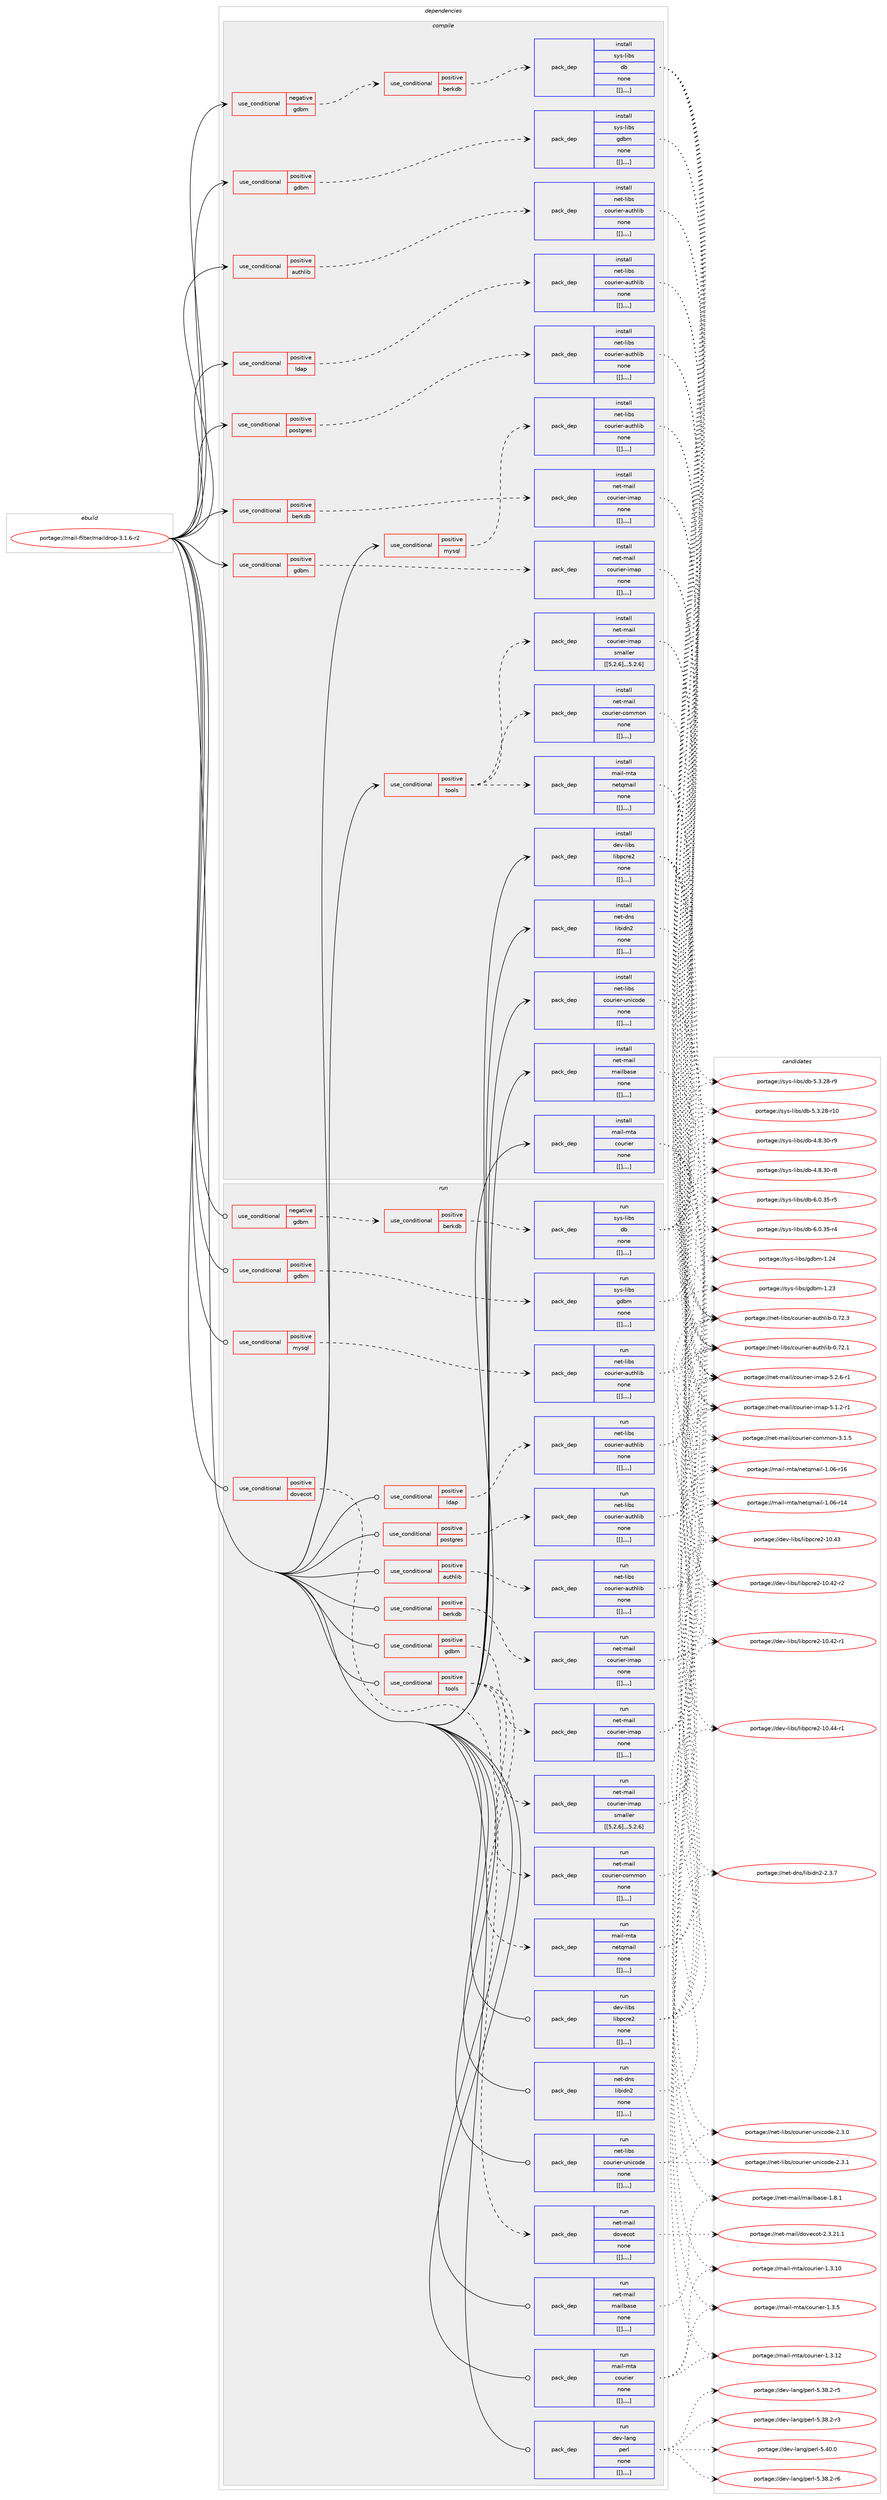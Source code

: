 digraph prolog {

# *************
# Graph options
# *************

newrank=true;
concentrate=true;
compound=true;
graph [rankdir=LR,fontname=Helvetica,fontsize=10,ranksep=1.5];#, ranksep=2.5, nodesep=0.2];
edge  [arrowhead=vee];
node  [fontname=Helvetica,fontsize=10];

# **********
# The ebuild
# **********

subgraph cluster_leftcol {
color=gray;
label=<<i>ebuild</i>>;
id [label="portage://mail-filter/maildrop-3.1.6-r2", color=red, width=4, href="../mail-filter/maildrop-3.1.6-r2.svg"];
}

# ****************
# The dependencies
# ****************

subgraph cluster_midcol {
color=gray;
label=<<i>dependencies</i>>;
subgraph cluster_compile {
fillcolor="#eeeeee";
style=filled;
label=<<i>compile</i>>;
subgraph cond72644 {
dependency292304 [label=<<TABLE BORDER="0" CELLBORDER="1" CELLSPACING="0" CELLPADDING="4"><TR><TD ROWSPAN="3" CELLPADDING="10">use_conditional</TD></TR><TR><TD>negative</TD></TR><TR><TD>gdbm</TD></TR></TABLE>>, shape=none, color=red];
subgraph cond72645 {
dependency292305 [label=<<TABLE BORDER="0" CELLBORDER="1" CELLSPACING="0" CELLPADDING="4"><TR><TD ROWSPAN="3" CELLPADDING="10">use_conditional</TD></TR><TR><TD>positive</TD></TR><TR><TD>berkdb</TD></TR></TABLE>>, shape=none, color=red];
subgraph pack217226 {
dependency292306 [label=<<TABLE BORDER="0" CELLBORDER="1" CELLSPACING="0" CELLPADDING="4" WIDTH="220"><TR><TD ROWSPAN="6" CELLPADDING="30">pack_dep</TD></TR><TR><TD WIDTH="110">install</TD></TR><TR><TD>sys-libs</TD></TR><TR><TD>db</TD></TR><TR><TD>none</TD></TR><TR><TD>[[],,,,]</TD></TR></TABLE>>, shape=none, color=blue];
}
dependency292305:e -> dependency292306:w [weight=20,style="dashed",arrowhead="vee"];
}
dependency292304:e -> dependency292305:w [weight=20,style="dashed",arrowhead="vee"];
}
id:e -> dependency292304:w [weight=20,style="solid",arrowhead="vee"];
subgraph cond72646 {
dependency292307 [label=<<TABLE BORDER="0" CELLBORDER="1" CELLSPACING="0" CELLPADDING="4"><TR><TD ROWSPAN="3" CELLPADDING="10">use_conditional</TD></TR><TR><TD>positive</TD></TR><TR><TD>authlib</TD></TR></TABLE>>, shape=none, color=red];
subgraph pack217227 {
dependency292308 [label=<<TABLE BORDER="0" CELLBORDER="1" CELLSPACING="0" CELLPADDING="4" WIDTH="220"><TR><TD ROWSPAN="6" CELLPADDING="30">pack_dep</TD></TR><TR><TD WIDTH="110">install</TD></TR><TR><TD>net-libs</TD></TR><TR><TD>courier-authlib</TD></TR><TR><TD>none</TD></TR><TR><TD>[[],,,,]</TD></TR></TABLE>>, shape=none, color=blue];
}
dependency292307:e -> dependency292308:w [weight=20,style="dashed",arrowhead="vee"];
}
id:e -> dependency292307:w [weight=20,style="solid",arrowhead="vee"];
subgraph cond72647 {
dependency292309 [label=<<TABLE BORDER="0" CELLBORDER="1" CELLSPACING="0" CELLPADDING="4"><TR><TD ROWSPAN="3" CELLPADDING="10">use_conditional</TD></TR><TR><TD>positive</TD></TR><TR><TD>berkdb</TD></TR></TABLE>>, shape=none, color=red];
subgraph pack217228 {
dependency292310 [label=<<TABLE BORDER="0" CELLBORDER="1" CELLSPACING="0" CELLPADDING="4" WIDTH="220"><TR><TD ROWSPAN="6" CELLPADDING="30">pack_dep</TD></TR><TR><TD WIDTH="110">install</TD></TR><TR><TD>net-mail</TD></TR><TR><TD>courier-imap</TD></TR><TR><TD>none</TD></TR><TR><TD>[[],,,,]</TD></TR></TABLE>>, shape=none, color=blue];
}
dependency292309:e -> dependency292310:w [weight=20,style="dashed",arrowhead="vee"];
}
id:e -> dependency292309:w [weight=20,style="solid",arrowhead="vee"];
subgraph cond72648 {
dependency292311 [label=<<TABLE BORDER="0" CELLBORDER="1" CELLSPACING="0" CELLPADDING="4"><TR><TD ROWSPAN="3" CELLPADDING="10">use_conditional</TD></TR><TR><TD>positive</TD></TR><TR><TD>gdbm</TD></TR></TABLE>>, shape=none, color=red];
subgraph pack217229 {
dependency292312 [label=<<TABLE BORDER="0" CELLBORDER="1" CELLSPACING="0" CELLPADDING="4" WIDTH="220"><TR><TD ROWSPAN="6" CELLPADDING="30">pack_dep</TD></TR><TR><TD WIDTH="110">install</TD></TR><TR><TD>net-mail</TD></TR><TR><TD>courier-imap</TD></TR><TR><TD>none</TD></TR><TR><TD>[[],,,,]</TD></TR></TABLE>>, shape=none, color=blue];
}
dependency292311:e -> dependency292312:w [weight=20,style="dashed",arrowhead="vee"];
}
id:e -> dependency292311:w [weight=20,style="solid",arrowhead="vee"];
subgraph cond72649 {
dependency292313 [label=<<TABLE BORDER="0" CELLBORDER="1" CELLSPACING="0" CELLPADDING="4"><TR><TD ROWSPAN="3" CELLPADDING="10">use_conditional</TD></TR><TR><TD>positive</TD></TR><TR><TD>gdbm</TD></TR></TABLE>>, shape=none, color=red];
subgraph pack217230 {
dependency292314 [label=<<TABLE BORDER="0" CELLBORDER="1" CELLSPACING="0" CELLPADDING="4" WIDTH="220"><TR><TD ROWSPAN="6" CELLPADDING="30">pack_dep</TD></TR><TR><TD WIDTH="110">install</TD></TR><TR><TD>sys-libs</TD></TR><TR><TD>gdbm</TD></TR><TR><TD>none</TD></TR><TR><TD>[[],,,,]</TD></TR></TABLE>>, shape=none, color=blue];
}
dependency292313:e -> dependency292314:w [weight=20,style="dashed",arrowhead="vee"];
}
id:e -> dependency292313:w [weight=20,style="solid",arrowhead="vee"];
subgraph cond72650 {
dependency292315 [label=<<TABLE BORDER="0" CELLBORDER="1" CELLSPACING="0" CELLPADDING="4"><TR><TD ROWSPAN="3" CELLPADDING="10">use_conditional</TD></TR><TR><TD>positive</TD></TR><TR><TD>ldap</TD></TR></TABLE>>, shape=none, color=red];
subgraph pack217231 {
dependency292316 [label=<<TABLE BORDER="0" CELLBORDER="1" CELLSPACING="0" CELLPADDING="4" WIDTH="220"><TR><TD ROWSPAN="6" CELLPADDING="30">pack_dep</TD></TR><TR><TD WIDTH="110">install</TD></TR><TR><TD>net-libs</TD></TR><TR><TD>courier-authlib</TD></TR><TR><TD>none</TD></TR><TR><TD>[[],,,,]</TD></TR></TABLE>>, shape=none, color=blue];
}
dependency292315:e -> dependency292316:w [weight=20,style="dashed",arrowhead="vee"];
}
id:e -> dependency292315:w [weight=20,style="solid",arrowhead="vee"];
subgraph cond72651 {
dependency292317 [label=<<TABLE BORDER="0" CELLBORDER="1" CELLSPACING="0" CELLPADDING="4"><TR><TD ROWSPAN="3" CELLPADDING="10">use_conditional</TD></TR><TR><TD>positive</TD></TR><TR><TD>mysql</TD></TR></TABLE>>, shape=none, color=red];
subgraph pack217232 {
dependency292318 [label=<<TABLE BORDER="0" CELLBORDER="1" CELLSPACING="0" CELLPADDING="4" WIDTH="220"><TR><TD ROWSPAN="6" CELLPADDING="30">pack_dep</TD></TR><TR><TD WIDTH="110">install</TD></TR><TR><TD>net-libs</TD></TR><TR><TD>courier-authlib</TD></TR><TR><TD>none</TD></TR><TR><TD>[[],,,,]</TD></TR></TABLE>>, shape=none, color=blue];
}
dependency292317:e -> dependency292318:w [weight=20,style="dashed",arrowhead="vee"];
}
id:e -> dependency292317:w [weight=20,style="solid",arrowhead="vee"];
subgraph cond72652 {
dependency292319 [label=<<TABLE BORDER="0" CELLBORDER="1" CELLSPACING="0" CELLPADDING="4"><TR><TD ROWSPAN="3" CELLPADDING="10">use_conditional</TD></TR><TR><TD>positive</TD></TR><TR><TD>postgres</TD></TR></TABLE>>, shape=none, color=red];
subgraph pack217233 {
dependency292320 [label=<<TABLE BORDER="0" CELLBORDER="1" CELLSPACING="0" CELLPADDING="4" WIDTH="220"><TR><TD ROWSPAN="6" CELLPADDING="30">pack_dep</TD></TR><TR><TD WIDTH="110">install</TD></TR><TR><TD>net-libs</TD></TR><TR><TD>courier-authlib</TD></TR><TR><TD>none</TD></TR><TR><TD>[[],,,,]</TD></TR></TABLE>>, shape=none, color=blue];
}
dependency292319:e -> dependency292320:w [weight=20,style="dashed",arrowhead="vee"];
}
id:e -> dependency292319:w [weight=20,style="solid",arrowhead="vee"];
subgraph cond72653 {
dependency292321 [label=<<TABLE BORDER="0" CELLBORDER="1" CELLSPACING="0" CELLPADDING="4"><TR><TD ROWSPAN="3" CELLPADDING="10">use_conditional</TD></TR><TR><TD>positive</TD></TR><TR><TD>tools</TD></TR></TABLE>>, shape=none, color=red];
subgraph pack217234 {
dependency292322 [label=<<TABLE BORDER="0" CELLBORDER="1" CELLSPACING="0" CELLPADDING="4" WIDTH="220"><TR><TD ROWSPAN="6" CELLPADDING="30">pack_dep</TD></TR><TR><TD WIDTH="110">install</TD></TR><TR><TD>mail-mta</TD></TR><TR><TD>netqmail</TD></TR><TR><TD>none</TD></TR><TR><TD>[[],,,,]</TD></TR></TABLE>>, shape=none, color=blue];
}
dependency292321:e -> dependency292322:w [weight=20,style="dashed",arrowhead="vee"];
subgraph pack217235 {
dependency292323 [label=<<TABLE BORDER="0" CELLBORDER="1" CELLSPACING="0" CELLPADDING="4" WIDTH="220"><TR><TD ROWSPAN="6" CELLPADDING="30">pack_dep</TD></TR><TR><TD WIDTH="110">install</TD></TR><TR><TD>net-mail</TD></TR><TR><TD>courier-imap</TD></TR><TR><TD>smaller</TD></TR><TR><TD>[[5,2,6],,,5.2.6]</TD></TR></TABLE>>, shape=none, color=blue];
}
dependency292321:e -> dependency292323:w [weight=20,style="dashed",arrowhead="vee"];
subgraph pack217236 {
dependency292324 [label=<<TABLE BORDER="0" CELLBORDER="1" CELLSPACING="0" CELLPADDING="4" WIDTH="220"><TR><TD ROWSPAN="6" CELLPADDING="30">pack_dep</TD></TR><TR><TD WIDTH="110">install</TD></TR><TR><TD>net-mail</TD></TR><TR><TD>courier-common</TD></TR><TR><TD>none</TD></TR><TR><TD>[[],,,,]</TD></TR></TABLE>>, shape=none, color=blue];
}
dependency292321:e -> dependency292324:w [weight=20,style="dashed",arrowhead="vee"];
}
id:e -> dependency292321:w [weight=20,style="solid",arrowhead="vee"];
subgraph pack217237 {
dependency292325 [label=<<TABLE BORDER="0" CELLBORDER="1" CELLSPACING="0" CELLPADDING="4" WIDTH="220"><TR><TD ROWSPAN="6" CELLPADDING="30">pack_dep</TD></TR><TR><TD WIDTH="110">install</TD></TR><TR><TD>dev-libs</TD></TR><TR><TD>libpcre2</TD></TR><TR><TD>none</TD></TR><TR><TD>[[],,,,]</TD></TR></TABLE>>, shape=none, color=blue];
}
id:e -> dependency292325:w [weight=20,style="solid",arrowhead="vee"];
subgraph pack217238 {
dependency292326 [label=<<TABLE BORDER="0" CELLBORDER="1" CELLSPACING="0" CELLPADDING="4" WIDTH="220"><TR><TD ROWSPAN="6" CELLPADDING="30">pack_dep</TD></TR><TR><TD WIDTH="110">install</TD></TR><TR><TD>net-dns</TD></TR><TR><TD>libidn2</TD></TR><TR><TD>none</TD></TR><TR><TD>[[],,,,]</TD></TR></TABLE>>, shape=none, color=blue];
}
id:e -> dependency292326:w [weight=20,style="solid",arrowhead="vee"];
subgraph pack217239 {
dependency292327 [label=<<TABLE BORDER="0" CELLBORDER="1" CELLSPACING="0" CELLPADDING="4" WIDTH="220"><TR><TD ROWSPAN="6" CELLPADDING="30">pack_dep</TD></TR><TR><TD WIDTH="110">install</TD></TR><TR><TD>net-libs</TD></TR><TR><TD>courier-unicode</TD></TR><TR><TD>none</TD></TR><TR><TD>[[],,,,]</TD></TR></TABLE>>, shape=none, color=blue];
}
id:e -> dependency292327:w [weight=20,style="solid",arrowhead="vee"];
subgraph pack217240 {
dependency292328 [label=<<TABLE BORDER="0" CELLBORDER="1" CELLSPACING="0" CELLPADDING="4" WIDTH="220"><TR><TD ROWSPAN="6" CELLPADDING="30">pack_dep</TD></TR><TR><TD WIDTH="110">install</TD></TR><TR><TD>net-mail</TD></TR><TR><TD>mailbase</TD></TR><TR><TD>none</TD></TR><TR><TD>[[],,,,]</TD></TR></TABLE>>, shape=none, color=blue];
}
id:e -> dependency292328:w [weight=20,style="solid",arrowhead="vee"];
subgraph pack217241 {
dependency292329 [label=<<TABLE BORDER="0" CELLBORDER="1" CELLSPACING="0" CELLPADDING="4" WIDTH="220"><TR><TD ROWSPAN="6" CELLPADDING="30">pack_dep</TD></TR><TR><TD WIDTH="110">install</TD></TR><TR><TD>mail-mta</TD></TR><TR><TD>courier</TD></TR><TR><TD>none</TD></TR><TR><TD>[[],,,,]</TD></TR></TABLE>>, shape=none, color=blue];
}
id:e -> dependency292329:w [weight=20,style="solid",arrowhead="vee"];
}
subgraph cluster_compileandrun {
fillcolor="#eeeeee";
style=filled;
label=<<i>compile and run</i>>;
}
subgraph cluster_run {
fillcolor="#eeeeee";
style=filled;
label=<<i>run</i>>;
subgraph cond72654 {
dependency292330 [label=<<TABLE BORDER="0" CELLBORDER="1" CELLSPACING="0" CELLPADDING="4"><TR><TD ROWSPAN="3" CELLPADDING="10">use_conditional</TD></TR><TR><TD>negative</TD></TR><TR><TD>gdbm</TD></TR></TABLE>>, shape=none, color=red];
subgraph cond72655 {
dependency292331 [label=<<TABLE BORDER="0" CELLBORDER="1" CELLSPACING="0" CELLPADDING="4"><TR><TD ROWSPAN="3" CELLPADDING="10">use_conditional</TD></TR><TR><TD>positive</TD></TR><TR><TD>berkdb</TD></TR></TABLE>>, shape=none, color=red];
subgraph pack217242 {
dependency292332 [label=<<TABLE BORDER="0" CELLBORDER="1" CELLSPACING="0" CELLPADDING="4" WIDTH="220"><TR><TD ROWSPAN="6" CELLPADDING="30">pack_dep</TD></TR><TR><TD WIDTH="110">run</TD></TR><TR><TD>sys-libs</TD></TR><TR><TD>db</TD></TR><TR><TD>none</TD></TR><TR><TD>[[],,,,]</TD></TR></TABLE>>, shape=none, color=blue];
}
dependency292331:e -> dependency292332:w [weight=20,style="dashed",arrowhead="vee"];
}
dependency292330:e -> dependency292331:w [weight=20,style="dashed",arrowhead="vee"];
}
id:e -> dependency292330:w [weight=20,style="solid",arrowhead="odot"];
subgraph cond72656 {
dependency292333 [label=<<TABLE BORDER="0" CELLBORDER="1" CELLSPACING="0" CELLPADDING="4"><TR><TD ROWSPAN="3" CELLPADDING="10">use_conditional</TD></TR><TR><TD>positive</TD></TR><TR><TD>authlib</TD></TR></TABLE>>, shape=none, color=red];
subgraph pack217243 {
dependency292334 [label=<<TABLE BORDER="0" CELLBORDER="1" CELLSPACING="0" CELLPADDING="4" WIDTH="220"><TR><TD ROWSPAN="6" CELLPADDING="30">pack_dep</TD></TR><TR><TD WIDTH="110">run</TD></TR><TR><TD>net-libs</TD></TR><TR><TD>courier-authlib</TD></TR><TR><TD>none</TD></TR><TR><TD>[[],,,,]</TD></TR></TABLE>>, shape=none, color=blue];
}
dependency292333:e -> dependency292334:w [weight=20,style="dashed",arrowhead="vee"];
}
id:e -> dependency292333:w [weight=20,style="solid",arrowhead="odot"];
subgraph cond72657 {
dependency292335 [label=<<TABLE BORDER="0" CELLBORDER="1" CELLSPACING="0" CELLPADDING="4"><TR><TD ROWSPAN="3" CELLPADDING="10">use_conditional</TD></TR><TR><TD>positive</TD></TR><TR><TD>berkdb</TD></TR></TABLE>>, shape=none, color=red];
subgraph pack217244 {
dependency292336 [label=<<TABLE BORDER="0" CELLBORDER="1" CELLSPACING="0" CELLPADDING="4" WIDTH="220"><TR><TD ROWSPAN="6" CELLPADDING="30">pack_dep</TD></TR><TR><TD WIDTH="110">run</TD></TR><TR><TD>net-mail</TD></TR><TR><TD>courier-imap</TD></TR><TR><TD>none</TD></TR><TR><TD>[[],,,,]</TD></TR></TABLE>>, shape=none, color=blue];
}
dependency292335:e -> dependency292336:w [weight=20,style="dashed",arrowhead="vee"];
}
id:e -> dependency292335:w [weight=20,style="solid",arrowhead="odot"];
subgraph cond72658 {
dependency292337 [label=<<TABLE BORDER="0" CELLBORDER="1" CELLSPACING="0" CELLPADDING="4"><TR><TD ROWSPAN="3" CELLPADDING="10">use_conditional</TD></TR><TR><TD>positive</TD></TR><TR><TD>dovecot</TD></TR></TABLE>>, shape=none, color=red];
subgraph pack217245 {
dependency292338 [label=<<TABLE BORDER="0" CELLBORDER="1" CELLSPACING="0" CELLPADDING="4" WIDTH="220"><TR><TD ROWSPAN="6" CELLPADDING="30">pack_dep</TD></TR><TR><TD WIDTH="110">run</TD></TR><TR><TD>net-mail</TD></TR><TR><TD>dovecot</TD></TR><TR><TD>none</TD></TR><TR><TD>[[],,,,]</TD></TR></TABLE>>, shape=none, color=blue];
}
dependency292337:e -> dependency292338:w [weight=20,style="dashed",arrowhead="vee"];
}
id:e -> dependency292337:w [weight=20,style="solid",arrowhead="odot"];
subgraph cond72659 {
dependency292339 [label=<<TABLE BORDER="0" CELLBORDER="1" CELLSPACING="0" CELLPADDING="4"><TR><TD ROWSPAN="3" CELLPADDING="10">use_conditional</TD></TR><TR><TD>positive</TD></TR><TR><TD>gdbm</TD></TR></TABLE>>, shape=none, color=red];
subgraph pack217246 {
dependency292340 [label=<<TABLE BORDER="0" CELLBORDER="1" CELLSPACING="0" CELLPADDING="4" WIDTH="220"><TR><TD ROWSPAN="6" CELLPADDING="30">pack_dep</TD></TR><TR><TD WIDTH="110">run</TD></TR><TR><TD>net-mail</TD></TR><TR><TD>courier-imap</TD></TR><TR><TD>none</TD></TR><TR><TD>[[],,,,]</TD></TR></TABLE>>, shape=none, color=blue];
}
dependency292339:e -> dependency292340:w [weight=20,style="dashed",arrowhead="vee"];
}
id:e -> dependency292339:w [weight=20,style="solid",arrowhead="odot"];
subgraph cond72660 {
dependency292341 [label=<<TABLE BORDER="0" CELLBORDER="1" CELLSPACING="0" CELLPADDING="4"><TR><TD ROWSPAN="3" CELLPADDING="10">use_conditional</TD></TR><TR><TD>positive</TD></TR><TR><TD>gdbm</TD></TR></TABLE>>, shape=none, color=red];
subgraph pack217247 {
dependency292342 [label=<<TABLE BORDER="0" CELLBORDER="1" CELLSPACING="0" CELLPADDING="4" WIDTH="220"><TR><TD ROWSPAN="6" CELLPADDING="30">pack_dep</TD></TR><TR><TD WIDTH="110">run</TD></TR><TR><TD>sys-libs</TD></TR><TR><TD>gdbm</TD></TR><TR><TD>none</TD></TR><TR><TD>[[],,,,]</TD></TR></TABLE>>, shape=none, color=blue];
}
dependency292341:e -> dependency292342:w [weight=20,style="dashed",arrowhead="vee"];
}
id:e -> dependency292341:w [weight=20,style="solid",arrowhead="odot"];
subgraph cond72661 {
dependency292343 [label=<<TABLE BORDER="0" CELLBORDER="1" CELLSPACING="0" CELLPADDING="4"><TR><TD ROWSPAN="3" CELLPADDING="10">use_conditional</TD></TR><TR><TD>positive</TD></TR><TR><TD>ldap</TD></TR></TABLE>>, shape=none, color=red];
subgraph pack217248 {
dependency292344 [label=<<TABLE BORDER="0" CELLBORDER="1" CELLSPACING="0" CELLPADDING="4" WIDTH="220"><TR><TD ROWSPAN="6" CELLPADDING="30">pack_dep</TD></TR><TR><TD WIDTH="110">run</TD></TR><TR><TD>net-libs</TD></TR><TR><TD>courier-authlib</TD></TR><TR><TD>none</TD></TR><TR><TD>[[],,,,]</TD></TR></TABLE>>, shape=none, color=blue];
}
dependency292343:e -> dependency292344:w [weight=20,style="dashed",arrowhead="vee"];
}
id:e -> dependency292343:w [weight=20,style="solid",arrowhead="odot"];
subgraph cond72662 {
dependency292345 [label=<<TABLE BORDER="0" CELLBORDER="1" CELLSPACING="0" CELLPADDING="4"><TR><TD ROWSPAN="3" CELLPADDING="10">use_conditional</TD></TR><TR><TD>positive</TD></TR><TR><TD>mysql</TD></TR></TABLE>>, shape=none, color=red];
subgraph pack217249 {
dependency292346 [label=<<TABLE BORDER="0" CELLBORDER="1" CELLSPACING="0" CELLPADDING="4" WIDTH="220"><TR><TD ROWSPAN="6" CELLPADDING="30">pack_dep</TD></TR><TR><TD WIDTH="110">run</TD></TR><TR><TD>net-libs</TD></TR><TR><TD>courier-authlib</TD></TR><TR><TD>none</TD></TR><TR><TD>[[],,,,]</TD></TR></TABLE>>, shape=none, color=blue];
}
dependency292345:e -> dependency292346:w [weight=20,style="dashed",arrowhead="vee"];
}
id:e -> dependency292345:w [weight=20,style="solid",arrowhead="odot"];
subgraph cond72663 {
dependency292347 [label=<<TABLE BORDER="0" CELLBORDER="1" CELLSPACING="0" CELLPADDING="4"><TR><TD ROWSPAN="3" CELLPADDING="10">use_conditional</TD></TR><TR><TD>positive</TD></TR><TR><TD>postgres</TD></TR></TABLE>>, shape=none, color=red];
subgraph pack217250 {
dependency292348 [label=<<TABLE BORDER="0" CELLBORDER="1" CELLSPACING="0" CELLPADDING="4" WIDTH="220"><TR><TD ROWSPAN="6" CELLPADDING="30">pack_dep</TD></TR><TR><TD WIDTH="110">run</TD></TR><TR><TD>net-libs</TD></TR><TR><TD>courier-authlib</TD></TR><TR><TD>none</TD></TR><TR><TD>[[],,,,]</TD></TR></TABLE>>, shape=none, color=blue];
}
dependency292347:e -> dependency292348:w [weight=20,style="dashed",arrowhead="vee"];
}
id:e -> dependency292347:w [weight=20,style="solid",arrowhead="odot"];
subgraph cond72664 {
dependency292349 [label=<<TABLE BORDER="0" CELLBORDER="1" CELLSPACING="0" CELLPADDING="4"><TR><TD ROWSPAN="3" CELLPADDING="10">use_conditional</TD></TR><TR><TD>positive</TD></TR><TR><TD>tools</TD></TR></TABLE>>, shape=none, color=red];
subgraph pack217251 {
dependency292350 [label=<<TABLE BORDER="0" CELLBORDER="1" CELLSPACING="0" CELLPADDING="4" WIDTH="220"><TR><TD ROWSPAN="6" CELLPADDING="30">pack_dep</TD></TR><TR><TD WIDTH="110">run</TD></TR><TR><TD>mail-mta</TD></TR><TR><TD>netqmail</TD></TR><TR><TD>none</TD></TR><TR><TD>[[],,,,]</TD></TR></TABLE>>, shape=none, color=blue];
}
dependency292349:e -> dependency292350:w [weight=20,style="dashed",arrowhead="vee"];
subgraph pack217252 {
dependency292351 [label=<<TABLE BORDER="0" CELLBORDER="1" CELLSPACING="0" CELLPADDING="4" WIDTH="220"><TR><TD ROWSPAN="6" CELLPADDING="30">pack_dep</TD></TR><TR><TD WIDTH="110">run</TD></TR><TR><TD>net-mail</TD></TR><TR><TD>courier-imap</TD></TR><TR><TD>smaller</TD></TR><TR><TD>[[5,2,6],,,5.2.6]</TD></TR></TABLE>>, shape=none, color=blue];
}
dependency292349:e -> dependency292351:w [weight=20,style="dashed",arrowhead="vee"];
subgraph pack217253 {
dependency292352 [label=<<TABLE BORDER="0" CELLBORDER="1" CELLSPACING="0" CELLPADDING="4" WIDTH="220"><TR><TD ROWSPAN="6" CELLPADDING="30">pack_dep</TD></TR><TR><TD WIDTH="110">run</TD></TR><TR><TD>net-mail</TD></TR><TR><TD>courier-common</TD></TR><TR><TD>none</TD></TR><TR><TD>[[],,,,]</TD></TR></TABLE>>, shape=none, color=blue];
}
dependency292349:e -> dependency292352:w [weight=20,style="dashed",arrowhead="vee"];
}
id:e -> dependency292349:w [weight=20,style="solid",arrowhead="odot"];
subgraph pack217254 {
dependency292353 [label=<<TABLE BORDER="0" CELLBORDER="1" CELLSPACING="0" CELLPADDING="4" WIDTH="220"><TR><TD ROWSPAN="6" CELLPADDING="30">pack_dep</TD></TR><TR><TD WIDTH="110">run</TD></TR><TR><TD>dev-lang</TD></TR><TR><TD>perl</TD></TR><TR><TD>none</TD></TR><TR><TD>[[],,,,]</TD></TR></TABLE>>, shape=none, color=blue];
}
id:e -> dependency292353:w [weight=20,style="solid",arrowhead="odot"];
subgraph pack217255 {
dependency292354 [label=<<TABLE BORDER="0" CELLBORDER="1" CELLSPACING="0" CELLPADDING="4" WIDTH="220"><TR><TD ROWSPAN="6" CELLPADDING="30">pack_dep</TD></TR><TR><TD WIDTH="110">run</TD></TR><TR><TD>dev-libs</TD></TR><TR><TD>libpcre2</TD></TR><TR><TD>none</TD></TR><TR><TD>[[],,,,]</TD></TR></TABLE>>, shape=none, color=blue];
}
id:e -> dependency292354:w [weight=20,style="solid",arrowhead="odot"];
subgraph pack217256 {
dependency292355 [label=<<TABLE BORDER="0" CELLBORDER="1" CELLSPACING="0" CELLPADDING="4" WIDTH="220"><TR><TD ROWSPAN="6" CELLPADDING="30">pack_dep</TD></TR><TR><TD WIDTH="110">run</TD></TR><TR><TD>net-dns</TD></TR><TR><TD>libidn2</TD></TR><TR><TD>none</TD></TR><TR><TD>[[],,,,]</TD></TR></TABLE>>, shape=none, color=blue];
}
id:e -> dependency292355:w [weight=20,style="solid",arrowhead="odot"];
subgraph pack217257 {
dependency292356 [label=<<TABLE BORDER="0" CELLBORDER="1" CELLSPACING="0" CELLPADDING="4" WIDTH="220"><TR><TD ROWSPAN="6" CELLPADDING="30">pack_dep</TD></TR><TR><TD WIDTH="110">run</TD></TR><TR><TD>net-libs</TD></TR><TR><TD>courier-unicode</TD></TR><TR><TD>none</TD></TR><TR><TD>[[],,,,]</TD></TR></TABLE>>, shape=none, color=blue];
}
id:e -> dependency292356:w [weight=20,style="solid",arrowhead="odot"];
subgraph pack217258 {
dependency292357 [label=<<TABLE BORDER="0" CELLBORDER="1" CELLSPACING="0" CELLPADDING="4" WIDTH="220"><TR><TD ROWSPAN="6" CELLPADDING="30">pack_dep</TD></TR><TR><TD WIDTH="110">run</TD></TR><TR><TD>net-mail</TD></TR><TR><TD>mailbase</TD></TR><TR><TD>none</TD></TR><TR><TD>[[],,,,]</TD></TR></TABLE>>, shape=none, color=blue];
}
id:e -> dependency292357:w [weight=20,style="solid",arrowhead="odot"];
subgraph pack217259 {
dependency292358 [label=<<TABLE BORDER="0" CELLBORDER="1" CELLSPACING="0" CELLPADDING="4" WIDTH="220"><TR><TD ROWSPAN="6" CELLPADDING="30">pack_dep</TD></TR><TR><TD WIDTH="110">run</TD></TR><TR><TD>mail-mta</TD></TR><TR><TD>courier</TD></TR><TR><TD>none</TD></TR><TR><TD>[[],,,,]</TD></TR></TABLE>>, shape=none, color=blue];
}
id:e -> dependency292358:w [weight=20,style="solid",arrowhead="odot"];
}
}

# **************
# The candidates
# **************

subgraph cluster_choices {
rank=same;
color=gray;
label=<<i>candidates</i>>;

subgraph choice217226 {
color=black;
nodesep=1;
choice11512111545108105981154710098455446484651534511453 [label="portage://sys-libs/db-6.0.35-r5", color=red, width=4,href="../sys-libs/db-6.0.35-r5.svg"];
choice11512111545108105981154710098455446484651534511452 [label="portage://sys-libs/db-6.0.35-r4", color=red, width=4,href="../sys-libs/db-6.0.35-r4.svg"];
choice11512111545108105981154710098455346514650564511457 [label="portage://sys-libs/db-5.3.28-r9", color=red, width=4,href="../sys-libs/db-5.3.28-r9.svg"];
choice1151211154510810598115471009845534651465056451144948 [label="portage://sys-libs/db-5.3.28-r10", color=red, width=4,href="../sys-libs/db-5.3.28-r10.svg"];
choice11512111545108105981154710098455246564651484511457 [label="portage://sys-libs/db-4.8.30-r9", color=red, width=4,href="../sys-libs/db-4.8.30-r9.svg"];
choice11512111545108105981154710098455246564651484511456 [label="portage://sys-libs/db-4.8.30-r8", color=red, width=4,href="../sys-libs/db-4.8.30-r8.svg"];
dependency292306:e -> choice11512111545108105981154710098455446484651534511453:w [style=dotted,weight="100"];
dependency292306:e -> choice11512111545108105981154710098455446484651534511452:w [style=dotted,weight="100"];
dependency292306:e -> choice11512111545108105981154710098455346514650564511457:w [style=dotted,weight="100"];
dependency292306:e -> choice1151211154510810598115471009845534651465056451144948:w [style=dotted,weight="100"];
dependency292306:e -> choice11512111545108105981154710098455246564651484511457:w [style=dotted,weight="100"];
dependency292306:e -> choice11512111545108105981154710098455246564651484511456:w [style=dotted,weight="100"];
}
subgraph choice217227 {
color=black;
nodesep=1;
choice1101011164510810598115479911111711410510111445971171161041081059845484655504651 [label="portage://net-libs/courier-authlib-0.72.3", color=red, width=4,href="../net-libs/courier-authlib-0.72.3.svg"];
choice1101011164510810598115479911111711410510111445971171161041081059845484655504649 [label="portage://net-libs/courier-authlib-0.72.1", color=red, width=4,href="../net-libs/courier-authlib-0.72.1.svg"];
dependency292308:e -> choice1101011164510810598115479911111711410510111445971171161041081059845484655504651:w [style=dotted,weight="100"];
dependency292308:e -> choice1101011164510810598115479911111711410510111445971171161041081059845484655504649:w [style=dotted,weight="100"];
}
subgraph choice217228 {
color=black;
nodesep=1;
choice1101011164510997105108479911111711410510111445105109971124553465046544511449 [label="portage://net-mail/courier-imap-5.2.6-r1", color=red, width=4,href="../net-mail/courier-imap-5.2.6-r1.svg"];
choice1101011164510997105108479911111711410510111445105109971124553464946504511449 [label="portage://net-mail/courier-imap-5.1.2-r1", color=red, width=4,href="../net-mail/courier-imap-5.1.2-r1.svg"];
dependency292310:e -> choice1101011164510997105108479911111711410510111445105109971124553465046544511449:w [style=dotted,weight="100"];
dependency292310:e -> choice1101011164510997105108479911111711410510111445105109971124553464946504511449:w [style=dotted,weight="100"];
}
subgraph choice217229 {
color=black;
nodesep=1;
choice1101011164510997105108479911111711410510111445105109971124553465046544511449 [label="portage://net-mail/courier-imap-5.2.6-r1", color=red, width=4,href="../net-mail/courier-imap-5.2.6-r1.svg"];
choice1101011164510997105108479911111711410510111445105109971124553464946504511449 [label="portage://net-mail/courier-imap-5.1.2-r1", color=red, width=4,href="../net-mail/courier-imap-5.1.2-r1.svg"];
dependency292312:e -> choice1101011164510997105108479911111711410510111445105109971124553465046544511449:w [style=dotted,weight="100"];
dependency292312:e -> choice1101011164510997105108479911111711410510111445105109971124553464946504511449:w [style=dotted,weight="100"];
}
subgraph choice217230 {
color=black;
nodesep=1;
choice115121115451081059811547103100981094549465052 [label="portage://sys-libs/gdbm-1.24", color=red, width=4,href="../sys-libs/gdbm-1.24.svg"];
choice115121115451081059811547103100981094549465051 [label="portage://sys-libs/gdbm-1.23", color=red, width=4,href="../sys-libs/gdbm-1.23.svg"];
dependency292314:e -> choice115121115451081059811547103100981094549465052:w [style=dotted,weight="100"];
dependency292314:e -> choice115121115451081059811547103100981094549465051:w [style=dotted,weight="100"];
}
subgraph choice217231 {
color=black;
nodesep=1;
choice1101011164510810598115479911111711410510111445971171161041081059845484655504651 [label="portage://net-libs/courier-authlib-0.72.3", color=red, width=4,href="../net-libs/courier-authlib-0.72.3.svg"];
choice1101011164510810598115479911111711410510111445971171161041081059845484655504649 [label="portage://net-libs/courier-authlib-0.72.1", color=red, width=4,href="../net-libs/courier-authlib-0.72.1.svg"];
dependency292316:e -> choice1101011164510810598115479911111711410510111445971171161041081059845484655504651:w [style=dotted,weight="100"];
dependency292316:e -> choice1101011164510810598115479911111711410510111445971171161041081059845484655504649:w [style=dotted,weight="100"];
}
subgraph choice217232 {
color=black;
nodesep=1;
choice1101011164510810598115479911111711410510111445971171161041081059845484655504651 [label="portage://net-libs/courier-authlib-0.72.3", color=red, width=4,href="../net-libs/courier-authlib-0.72.3.svg"];
choice1101011164510810598115479911111711410510111445971171161041081059845484655504649 [label="portage://net-libs/courier-authlib-0.72.1", color=red, width=4,href="../net-libs/courier-authlib-0.72.1.svg"];
dependency292318:e -> choice1101011164510810598115479911111711410510111445971171161041081059845484655504651:w [style=dotted,weight="100"];
dependency292318:e -> choice1101011164510810598115479911111711410510111445971171161041081059845484655504649:w [style=dotted,weight="100"];
}
subgraph choice217233 {
color=black;
nodesep=1;
choice1101011164510810598115479911111711410510111445971171161041081059845484655504651 [label="portage://net-libs/courier-authlib-0.72.3", color=red, width=4,href="../net-libs/courier-authlib-0.72.3.svg"];
choice1101011164510810598115479911111711410510111445971171161041081059845484655504649 [label="portage://net-libs/courier-authlib-0.72.1", color=red, width=4,href="../net-libs/courier-authlib-0.72.1.svg"];
dependency292320:e -> choice1101011164510810598115479911111711410510111445971171161041081059845484655504651:w [style=dotted,weight="100"];
dependency292320:e -> choice1101011164510810598115479911111711410510111445971171161041081059845484655504649:w [style=dotted,weight="100"];
}
subgraph choice217234 {
color=black;
nodesep=1;
choice10997105108451091169747110101116113109971051084549464854451144954 [label="portage://mail-mta/netqmail-1.06-r16", color=red, width=4,href="../mail-mta/netqmail-1.06-r16.svg"];
choice10997105108451091169747110101116113109971051084549464854451144952 [label="portage://mail-mta/netqmail-1.06-r14", color=red, width=4,href="../mail-mta/netqmail-1.06-r14.svg"];
dependency292322:e -> choice10997105108451091169747110101116113109971051084549464854451144954:w [style=dotted,weight="100"];
dependency292322:e -> choice10997105108451091169747110101116113109971051084549464854451144952:w [style=dotted,weight="100"];
}
subgraph choice217235 {
color=black;
nodesep=1;
choice1101011164510997105108479911111711410510111445105109971124553465046544511449 [label="portage://net-mail/courier-imap-5.2.6-r1", color=red, width=4,href="../net-mail/courier-imap-5.2.6-r1.svg"];
choice1101011164510997105108479911111711410510111445105109971124553464946504511449 [label="portage://net-mail/courier-imap-5.1.2-r1", color=red, width=4,href="../net-mail/courier-imap-5.1.2-r1.svg"];
dependency292323:e -> choice1101011164510997105108479911111711410510111445105109971124553465046544511449:w [style=dotted,weight="100"];
dependency292323:e -> choice1101011164510997105108479911111711410510111445105109971124553464946504511449:w [style=dotted,weight="100"];
}
subgraph choice217236 {
color=black;
nodesep=1;
choice110101116451099710510847991111171141051011144599111109109111110455146494653 [label="portage://net-mail/courier-common-3.1.5", color=red, width=4,href="../net-mail/courier-common-3.1.5.svg"];
dependency292324:e -> choice110101116451099710510847991111171141051011144599111109109111110455146494653:w [style=dotted,weight="100"];
}
subgraph choice217237 {
color=black;
nodesep=1;
choice1001011184510810598115471081059811299114101504549484652524511449 [label="portage://dev-libs/libpcre2-10.44-r1", color=red, width=4,href="../dev-libs/libpcre2-10.44-r1.svg"];
choice100101118451081059811547108105981129911410150454948465251 [label="portage://dev-libs/libpcre2-10.43", color=red, width=4,href="../dev-libs/libpcre2-10.43.svg"];
choice1001011184510810598115471081059811299114101504549484652504511450 [label="portage://dev-libs/libpcre2-10.42-r2", color=red, width=4,href="../dev-libs/libpcre2-10.42-r2.svg"];
choice1001011184510810598115471081059811299114101504549484652504511449 [label="portage://dev-libs/libpcre2-10.42-r1", color=red, width=4,href="../dev-libs/libpcre2-10.42-r1.svg"];
dependency292325:e -> choice1001011184510810598115471081059811299114101504549484652524511449:w [style=dotted,weight="100"];
dependency292325:e -> choice100101118451081059811547108105981129911410150454948465251:w [style=dotted,weight="100"];
dependency292325:e -> choice1001011184510810598115471081059811299114101504549484652504511450:w [style=dotted,weight="100"];
dependency292325:e -> choice1001011184510810598115471081059811299114101504549484652504511449:w [style=dotted,weight="100"];
}
subgraph choice217238 {
color=black;
nodesep=1;
choice11010111645100110115471081059810510011050455046514655 [label="portage://net-dns/libidn2-2.3.7", color=red, width=4,href="../net-dns/libidn2-2.3.7.svg"];
dependency292326:e -> choice11010111645100110115471081059810510011050455046514655:w [style=dotted,weight="100"];
}
subgraph choice217239 {
color=black;
nodesep=1;
choice110101116451081059811547991111171141051011144511711010599111100101455046514649 [label="portage://net-libs/courier-unicode-2.3.1", color=red, width=4,href="../net-libs/courier-unicode-2.3.1.svg"];
choice110101116451081059811547991111171141051011144511711010599111100101455046514648 [label="portage://net-libs/courier-unicode-2.3.0", color=red, width=4,href="../net-libs/courier-unicode-2.3.0.svg"];
dependency292327:e -> choice110101116451081059811547991111171141051011144511711010599111100101455046514649:w [style=dotted,weight="100"];
dependency292327:e -> choice110101116451081059811547991111171141051011144511711010599111100101455046514648:w [style=dotted,weight="100"];
}
subgraph choice217240 {
color=black;
nodesep=1;
choice110101116451099710510847109971051089897115101454946564649 [label="portage://net-mail/mailbase-1.8.1", color=red, width=4,href="../net-mail/mailbase-1.8.1.svg"];
dependency292328:e -> choice110101116451099710510847109971051089897115101454946564649:w [style=dotted,weight="100"];
}
subgraph choice217241 {
color=black;
nodesep=1;
choice109971051084510911697479911111711410510111445494651464950 [label="portage://mail-mta/courier-1.3.12", color=red, width=4,href="../mail-mta/courier-1.3.12.svg"];
choice109971051084510911697479911111711410510111445494651464948 [label="portage://mail-mta/courier-1.3.10", color=red, width=4,href="../mail-mta/courier-1.3.10.svg"];
choice1099710510845109116974799111117114105101114454946514653 [label="portage://mail-mta/courier-1.3.5", color=red, width=4,href="../mail-mta/courier-1.3.5.svg"];
dependency292329:e -> choice109971051084510911697479911111711410510111445494651464950:w [style=dotted,weight="100"];
dependency292329:e -> choice109971051084510911697479911111711410510111445494651464948:w [style=dotted,weight="100"];
dependency292329:e -> choice1099710510845109116974799111117114105101114454946514653:w [style=dotted,weight="100"];
}
subgraph choice217242 {
color=black;
nodesep=1;
choice11512111545108105981154710098455446484651534511453 [label="portage://sys-libs/db-6.0.35-r5", color=red, width=4,href="../sys-libs/db-6.0.35-r5.svg"];
choice11512111545108105981154710098455446484651534511452 [label="portage://sys-libs/db-6.0.35-r4", color=red, width=4,href="../sys-libs/db-6.0.35-r4.svg"];
choice11512111545108105981154710098455346514650564511457 [label="portage://sys-libs/db-5.3.28-r9", color=red, width=4,href="../sys-libs/db-5.3.28-r9.svg"];
choice1151211154510810598115471009845534651465056451144948 [label="portage://sys-libs/db-5.3.28-r10", color=red, width=4,href="../sys-libs/db-5.3.28-r10.svg"];
choice11512111545108105981154710098455246564651484511457 [label="portage://sys-libs/db-4.8.30-r9", color=red, width=4,href="../sys-libs/db-4.8.30-r9.svg"];
choice11512111545108105981154710098455246564651484511456 [label="portage://sys-libs/db-4.8.30-r8", color=red, width=4,href="../sys-libs/db-4.8.30-r8.svg"];
dependency292332:e -> choice11512111545108105981154710098455446484651534511453:w [style=dotted,weight="100"];
dependency292332:e -> choice11512111545108105981154710098455446484651534511452:w [style=dotted,weight="100"];
dependency292332:e -> choice11512111545108105981154710098455346514650564511457:w [style=dotted,weight="100"];
dependency292332:e -> choice1151211154510810598115471009845534651465056451144948:w [style=dotted,weight="100"];
dependency292332:e -> choice11512111545108105981154710098455246564651484511457:w [style=dotted,weight="100"];
dependency292332:e -> choice11512111545108105981154710098455246564651484511456:w [style=dotted,weight="100"];
}
subgraph choice217243 {
color=black;
nodesep=1;
choice1101011164510810598115479911111711410510111445971171161041081059845484655504651 [label="portage://net-libs/courier-authlib-0.72.3", color=red, width=4,href="../net-libs/courier-authlib-0.72.3.svg"];
choice1101011164510810598115479911111711410510111445971171161041081059845484655504649 [label="portage://net-libs/courier-authlib-0.72.1", color=red, width=4,href="../net-libs/courier-authlib-0.72.1.svg"];
dependency292334:e -> choice1101011164510810598115479911111711410510111445971171161041081059845484655504651:w [style=dotted,weight="100"];
dependency292334:e -> choice1101011164510810598115479911111711410510111445971171161041081059845484655504649:w [style=dotted,weight="100"];
}
subgraph choice217244 {
color=black;
nodesep=1;
choice1101011164510997105108479911111711410510111445105109971124553465046544511449 [label="portage://net-mail/courier-imap-5.2.6-r1", color=red, width=4,href="../net-mail/courier-imap-5.2.6-r1.svg"];
choice1101011164510997105108479911111711410510111445105109971124553464946504511449 [label="portage://net-mail/courier-imap-5.1.2-r1", color=red, width=4,href="../net-mail/courier-imap-5.1.2-r1.svg"];
dependency292336:e -> choice1101011164510997105108479911111711410510111445105109971124553465046544511449:w [style=dotted,weight="100"];
dependency292336:e -> choice1101011164510997105108479911111711410510111445105109971124553464946504511449:w [style=dotted,weight="100"];
}
subgraph choice217245 {
color=black;
nodesep=1;
choice11010111645109971051084710011111810199111116455046514650494649 [label="portage://net-mail/dovecot-2.3.21.1", color=red, width=4,href="../net-mail/dovecot-2.3.21.1.svg"];
dependency292338:e -> choice11010111645109971051084710011111810199111116455046514650494649:w [style=dotted,weight="100"];
}
subgraph choice217246 {
color=black;
nodesep=1;
choice1101011164510997105108479911111711410510111445105109971124553465046544511449 [label="portage://net-mail/courier-imap-5.2.6-r1", color=red, width=4,href="../net-mail/courier-imap-5.2.6-r1.svg"];
choice1101011164510997105108479911111711410510111445105109971124553464946504511449 [label="portage://net-mail/courier-imap-5.1.2-r1", color=red, width=4,href="../net-mail/courier-imap-5.1.2-r1.svg"];
dependency292340:e -> choice1101011164510997105108479911111711410510111445105109971124553465046544511449:w [style=dotted,weight="100"];
dependency292340:e -> choice1101011164510997105108479911111711410510111445105109971124553464946504511449:w [style=dotted,weight="100"];
}
subgraph choice217247 {
color=black;
nodesep=1;
choice115121115451081059811547103100981094549465052 [label="portage://sys-libs/gdbm-1.24", color=red, width=4,href="../sys-libs/gdbm-1.24.svg"];
choice115121115451081059811547103100981094549465051 [label="portage://sys-libs/gdbm-1.23", color=red, width=4,href="../sys-libs/gdbm-1.23.svg"];
dependency292342:e -> choice115121115451081059811547103100981094549465052:w [style=dotted,weight="100"];
dependency292342:e -> choice115121115451081059811547103100981094549465051:w [style=dotted,weight="100"];
}
subgraph choice217248 {
color=black;
nodesep=1;
choice1101011164510810598115479911111711410510111445971171161041081059845484655504651 [label="portage://net-libs/courier-authlib-0.72.3", color=red, width=4,href="../net-libs/courier-authlib-0.72.3.svg"];
choice1101011164510810598115479911111711410510111445971171161041081059845484655504649 [label="portage://net-libs/courier-authlib-0.72.1", color=red, width=4,href="../net-libs/courier-authlib-0.72.1.svg"];
dependency292344:e -> choice1101011164510810598115479911111711410510111445971171161041081059845484655504651:w [style=dotted,weight="100"];
dependency292344:e -> choice1101011164510810598115479911111711410510111445971171161041081059845484655504649:w [style=dotted,weight="100"];
}
subgraph choice217249 {
color=black;
nodesep=1;
choice1101011164510810598115479911111711410510111445971171161041081059845484655504651 [label="portage://net-libs/courier-authlib-0.72.3", color=red, width=4,href="../net-libs/courier-authlib-0.72.3.svg"];
choice1101011164510810598115479911111711410510111445971171161041081059845484655504649 [label="portage://net-libs/courier-authlib-0.72.1", color=red, width=4,href="../net-libs/courier-authlib-0.72.1.svg"];
dependency292346:e -> choice1101011164510810598115479911111711410510111445971171161041081059845484655504651:w [style=dotted,weight="100"];
dependency292346:e -> choice1101011164510810598115479911111711410510111445971171161041081059845484655504649:w [style=dotted,weight="100"];
}
subgraph choice217250 {
color=black;
nodesep=1;
choice1101011164510810598115479911111711410510111445971171161041081059845484655504651 [label="portage://net-libs/courier-authlib-0.72.3", color=red, width=4,href="../net-libs/courier-authlib-0.72.3.svg"];
choice1101011164510810598115479911111711410510111445971171161041081059845484655504649 [label="portage://net-libs/courier-authlib-0.72.1", color=red, width=4,href="../net-libs/courier-authlib-0.72.1.svg"];
dependency292348:e -> choice1101011164510810598115479911111711410510111445971171161041081059845484655504651:w [style=dotted,weight="100"];
dependency292348:e -> choice1101011164510810598115479911111711410510111445971171161041081059845484655504649:w [style=dotted,weight="100"];
}
subgraph choice217251 {
color=black;
nodesep=1;
choice10997105108451091169747110101116113109971051084549464854451144954 [label="portage://mail-mta/netqmail-1.06-r16", color=red, width=4,href="../mail-mta/netqmail-1.06-r16.svg"];
choice10997105108451091169747110101116113109971051084549464854451144952 [label="portage://mail-mta/netqmail-1.06-r14", color=red, width=4,href="../mail-mta/netqmail-1.06-r14.svg"];
dependency292350:e -> choice10997105108451091169747110101116113109971051084549464854451144954:w [style=dotted,weight="100"];
dependency292350:e -> choice10997105108451091169747110101116113109971051084549464854451144952:w [style=dotted,weight="100"];
}
subgraph choice217252 {
color=black;
nodesep=1;
choice1101011164510997105108479911111711410510111445105109971124553465046544511449 [label="portage://net-mail/courier-imap-5.2.6-r1", color=red, width=4,href="../net-mail/courier-imap-5.2.6-r1.svg"];
choice1101011164510997105108479911111711410510111445105109971124553464946504511449 [label="portage://net-mail/courier-imap-5.1.2-r1", color=red, width=4,href="../net-mail/courier-imap-5.1.2-r1.svg"];
dependency292351:e -> choice1101011164510997105108479911111711410510111445105109971124553465046544511449:w [style=dotted,weight="100"];
dependency292351:e -> choice1101011164510997105108479911111711410510111445105109971124553464946504511449:w [style=dotted,weight="100"];
}
subgraph choice217253 {
color=black;
nodesep=1;
choice110101116451099710510847991111171141051011144599111109109111110455146494653 [label="portage://net-mail/courier-common-3.1.5", color=red, width=4,href="../net-mail/courier-common-3.1.5.svg"];
dependency292352:e -> choice110101116451099710510847991111171141051011144599111109109111110455146494653:w [style=dotted,weight="100"];
}
subgraph choice217254 {
color=black;
nodesep=1;
choice10010111845108971101034711210111410845534652484648 [label="portage://dev-lang/perl-5.40.0", color=red, width=4,href="../dev-lang/perl-5.40.0.svg"];
choice100101118451089711010347112101114108455346515646504511454 [label="portage://dev-lang/perl-5.38.2-r6", color=red, width=4,href="../dev-lang/perl-5.38.2-r6.svg"];
choice100101118451089711010347112101114108455346515646504511453 [label="portage://dev-lang/perl-5.38.2-r5", color=red, width=4,href="../dev-lang/perl-5.38.2-r5.svg"];
choice100101118451089711010347112101114108455346515646504511451 [label="portage://dev-lang/perl-5.38.2-r3", color=red, width=4,href="../dev-lang/perl-5.38.2-r3.svg"];
dependency292353:e -> choice10010111845108971101034711210111410845534652484648:w [style=dotted,weight="100"];
dependency292353:e -> choice100101118451089711010347112101114108455346515646504511454:w [style=dotted,weight="100"];
dependency292353:e -> choice100101118451089711010347112101114108455346515646504511453:w [style=dotted,weight="100"];
dependency292353:e -> choice100101118451089711010347112101114108455346515646504511451:w [style=dotted,weight="100"];
}
subgraph choice217255 {
color=black;
nodesep=1;
choice1001011184510810598115471081059811299114101504549484652524511449 [label="portage://dev-libs/libpcre2-10.44-r1", color=red, width=4,href="../dev-libs/libpcre2-10.44-r1.svg"];
choice100101118451081059811547108105981129911410150454948465251 [label="portage://dev-libs/libpcre2-10.43", color=red, width=4,href="../dev-libs/libpcre2-10.43.svg"];
choice1001011184510810598115471081059811299114101504549484652504511450 [label="portage://dev-libs/libpcre2-10.42-r2", color=red, width=4,href="../dev-libs/libpcre2-10.42-r2.svg"];
choice1001011184510810598115471081059811299114101504549484652504511449 [label="portage://dev-libs/libpcre2-10.42-r1", color=red, width=4,href="../dev-libs/libpcre2-10.42-r1.svg"];
dependency292354:e -> choice1001011184510810598115471081059811299114101504549484652524511449:w [style=dotted,weight="100"];
dependency292354:e -> choice100101118451081059811547108105981129911410150454948465251:w [style=dotted,weight="100"];
dependency292354:e -> choice1001011184510810598115471081059811299114101504549484652504511450:w [style=dotted,weight="100"];
dependency292354:e -> choice1001011184510810598115471081059811299114101504549484652504511449:w [style=dotted,weight="100"];
}
subgraph choice217256 {
color=black;
nodesep=1;
choice11010111645100110115471081059810510011050455046514655 [label="portage://net-dns/libidn2-2.3.7", color=red, width=4,href="../net-dns/libidn2-2.3.7.svg"];
dependency292355:e -> choice11010111645100110115471081059810510011050455046514655:w [style=dotted,weight="100"];
}
subgraph choice217257 {
color=black;
nodesep=1;
choice110101116451081059811547991111171141051011144511711010599111100101455046514649 [label="portage://net-libs/courier-unicode-2.3.1", color=red, width=4,href="../net-libs/courier-unicode-2.3.1.svg"];
choice110101116451081059811547991111171141051011144511711010599111100101455046514648 [label="portage://net-libs/courier-unicode-2.3.0", color=red, width=4,href="../net-libs/courier-unicode-2.3.0.svg"];
dependency292356:e -> choice110101116451081059811547991111171141051011144511711010599111100101455046514649:w [style=dotted,weight="100"];
dependency292356:e -> choice110101116451081059811547991111171141051011144511711010599111100101455046514648:w [style=dotted,weight="100"];
}
subgraph choice217258 {
color=black;
nodesep=1;
choice110101116451099710510847109971051089897115101454946564649 [label="portage://net-mail/mailbase-1.8.1", color=red, width=4,href="../net-mail/mailbase-1.8.1.svg"];
dependency292357:e -> choice110101116451099710510847109971051089897115101454946564649:w [style=dotted,weight="100"];
}
subgraph choice217259 {
color=black;
nodesep=1;
choice109971051084510911697479911111711410510111445494651464950 [label="portage://mail-mta/courier-1.3.12", color=red, width=4,href="../mail-mta/courier-1.3.12.svg"];
choice109971051084510911697479911111711410510111445494651464948 [label="portage://mail-mta/courier-1.3.10", color=red, width=4,href="../mail-mta/courier-1.3.10.svg"];
choice1099710510845109116974799111117114105101114454946514653 [label="portage://mail-mta/courier-1.3.5", color=red, width=4,href="../mail-mta/courier-1.3.5.svg"];
dependency292358:e -> choice109971051084510911697479911111711410510111445494651464950:w [style=dotted,weight="100"];
dependency292358:e -> choice109971051084510911697479911111711410510111445494651464948:w [style=dotted,weight="100"];
dependency292358:e -> choice1099710510845109116974799111117114105101114454946514653:w [style=dotted,weight="100"];
}
}

}

